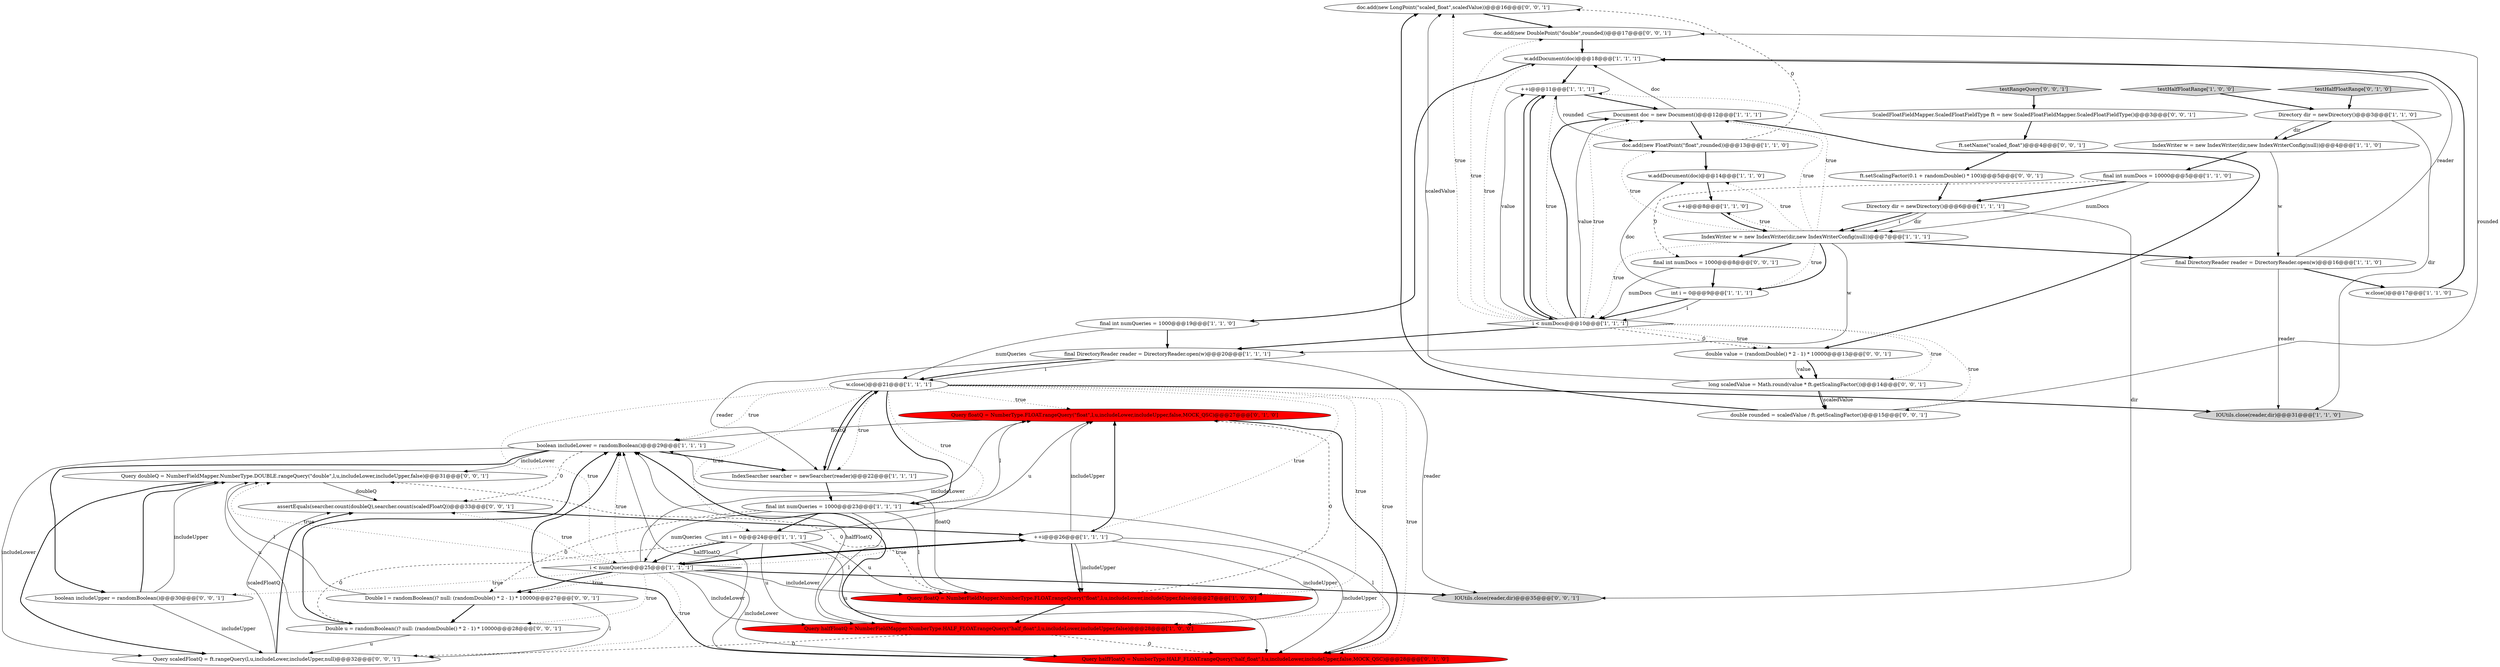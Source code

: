 digraph {
44 [style = filled, label = "doc.add(new LongPoint(\"scaled_float\",scaledValue))@@@16@@@['0', '0', '1']", fillcolor = white, shape = ellipse image = "AAA0AAABBB3BBB"];
30 [style = filled, label = "Query floatQ = NumberType.FLOAT.rangeQuery(\"float\",l,u,includeLower,includeUpper,false,MOCK_QSC)@@@27@@@['0', '1', '0']", fillcolor = red, shape = ellipse image = "AAA1AAABBB2BBB"];
20 [style = filled, label = "i < numQueries@@@25@@@['1', '1', '1']", fillcolor = white, shape = diamond image = "AAA0AAABBB1BBB"];
6 [style = filled, label = "++i@@@8@@@['1', '1', '0']", fillcolor = white, shape = ellipse image = "AAA0AAABBB1BBB"];
39 [style = filled, label = "Query doubleQ = NumberFieldMapper.NumberType.DOUBLE.rangeQuery(\"double\",l,u,includeLower,includeUpper,false)@@@31@@@['0', '0', '1']", fillcolor = white, shape = ellipse image = "AAA0AAABBB3BBB"];
43 [style = filled, label = "IOUtils.close(reader,dir)@@@35@@@['0', '0', '1']", fillcolor = lightgray, shape = ellipse image = "AAA0AAABBB3BBB"];
28 [style = filled, label = "testHalfFloatRange['0', '1', '0']", fillcolor = lightgray, shape = diamond image = "AAA0AAABBB2BBB"];
5 [style = filled, label = "final int numDocs = 10000@@@5@@@['1', '1', '0']", fillcolor = white, shape = ellipse image = "AAA0AAABBB1BBB"];
14 [style = filled, label = "int i = 0@@@24@@@['1', '1', '1']", fillcolor = white, shape = ellipse image = "AAA0AAABBB1BBB"];
47 [style = filled, label = "doc.add(new DoublePoint(\"double\",rounded))@@@17@@@['0', '0', '1']", fillcolor = white, shape = ellipse image = "AAA0AAABBB3BBB"];
0 [style = filled, label = "Document doc = new Document()@@@12@@@['1', '1', '1']", fillcolor = white, shape = ellipse image = "AAA0AAABBB1BBB"];
27 [style = filled, label = "++i@@@26@@@['1', '1', '1']", fillcolor = white, shape = ellipse image = "AAA0AAABBB1BBB"];
10 [style = filled, label = "boolean includeLower = randomBoolean()@@@29@@@['1', '1', '1']", fillcolor = white, shape = ellipse image = "AAA0AAABBB1BBB"];
8 [style = filled, label = "w.addDocument(doc)@@@18@@@['1', '1', '1']", fillcolor = white, shape = ellipse image = "AAA0AAABBB1BBB"];
34 [style = filled, label = "ft.setScalingFactor(0.1 + randomDouble() * 100)@@@5@@@['0', '0', '1']", fillcolor = white, shape = ellipse image = "AAA0AAABBB3BBB"];
41 [style = filled, label = "Double l = randomBoolean()? null: (randomDouble() * 2 - 1) * 10000@@@27@@@['0', '0', '1']", fillcolor = white, shape = ellipse image = "AAA0AAABBB3BBB"];
1 [style = filled, label = "final DirectoryReader reader = DirectoryReader.open(w)@@@16@@@['1', '1', '0']", fillcolor = white, shape = ellipse image = "AAA0AAABBB1BBB"];
22 [style = filled, label = "w.close()@@@17@@@['1', '1', '0']", fillcolor = white, shape = ellipse image = "AAA0AAABBB1BBB"];
31 [style = filled, label = "ScaledFloatFieldMapper.ScaledFloatFieldType ft = new ScaledFloatFieldMapper.ScaledFloatFieldType()@@@3@@@['0', '0', '1']", fillcolor = white, shape = ellipse image = "AAA0AAABBB3BBB"];
46 [style = filled, label = "boolean includeUpper = randomBoolean()@@@30@@@['0', '0', '1']", fillcolor = white, shape = ellipse image = "AAA0AAABBB3BBB"];
11 [style = filled, label = "w.close()@@@21@@@['1', '1', '1']", fillcolor = white, shape = ellipse image = "AAA0AAABBB1BBB"];
24 [style = filled, label = "Query floatQ = NumberFieldMapper.NumberType.FLOAT.rangeQuery(\"float\",l,u,includeLower,includeUpper,false)@@@27@@@['1', '0', '0']", fillcolor = red, shape = ellipse image = "AAA1AAABBB1BBB"];
29 [style = filled, label = "Query halfFloatQ = NumberType.HALF_FLOAT.rangeQuery(\"half_float\",l,u,includeLower,includeUpper,false,MOCK_QSC)@@@28@@@['0', '1', '0']", fillcolor = red, shape = ellipse image = "AAA1AAABBB2BBB"];
23 [style = filled, label = "IndexWriter w = new IndexWriter(dir,new IndexWriterConfig(null))@@@4@@@['1', '1', '0']", fillcolor = white, shape = ellipse image = "AAA0AAABBB1BBB"];
21 [style = filled, label = "testHalfFloatRange['1', '0', '0']", fillcolor = lightgray, shape = diamond image = "AAA0AAABBB1BBB"];
12 [style = filled, label = "IOUtils.close(reader,dir)@@@31@@@['1', '1', '0']", fillcolor = lightgray, shape = ellipse image = "AAA0AAABBB1BBB"];
9 [style = filled, label = "final int numQueries = 1000@@@19@@@['1', '1', '0']", fillcolor = white, shape = ellipse image = "AAA0AAABBB1BBB"];
18 [style = filled, label = "int i = 0@@@9@@@['1', '1', '1']", fillcolor = white, shape = ellipse image = "AAA0AAABBB1BBB"];
15 [style = filled, label = "final int numQueries = 1000@@@23@@@['1', '1', '1']", fillcolor = white, shape = ellipse image = "AAA0AAABBB1BBB"];
36 [style = filled, label = "Double u = randomBoolean()? null: (randomDouble() * 2 - 1) * 10000@@@28@@@['0', '0', '1']", fillcolor = white, shape = ellipse image = "AAA0AAABBB3BBB"];
4 [style = filled, label = "IndexWriter w = new IndexWriter(dir,new IndexWriterConfig(null))@@@7@@@['1', '1', '1']", fillcolor = white, shape = ellipse image = "AAA0AAABBB1BBB"];
2 [style = filled, label = "Directory dir = newDirectory()@@@3@@@['1', '1', '0']", fillcolor = white, shape = ellipse image = "AAA0AAABBB1BBB"];
7 [style = filled, label = "IndexSearcher searcher = newSearcher(reader)@@@22@@@['1', '1', '1']", fillcolor = white, shape = ellipse image = "AAA0AAABBB1BBB"];
38 [style = filled, label = "testRangeQuery['0', '0', '1']", fillcolor = lightgray, shape = diamond image = "AAA0AAABBB3BBB"];
3 [style = filled, label = "Directory dir = newDirectory()@@@6@@@['1', '1', '1']", fillcolor = white, shape = ellipse image = "AAA0AAABBB1BBB"];
32 [style = filled, label = "final int numDocs = 1000@@@8@@@['0', '0', '1']", fillcolor = white, shape = ellipse image = "AAA0AAABBB3BBB"];
40 [style = filled, label = "assertEquals(searcher.count(doubleQ),searcher.count(scaledFloatQ))@@@33@@@['0', '0', '1']", fillcolor = white, shape = ellipse image = "AAA0AAABBB3BBB"];
42 [style = filled, label = "Query scaledFloatQ = ft.rangeQuery(l,u,includeLower,includeUpper,null)@@@32@@@['0', '0', '1']", fillcolor = white, shape = ellipse image = "AAA0AAABBB3BBB"];
45 [style = filled, label = "double value = (randomDouble() * 2 - 1) * 10000@@@13@@@['0', '0', '1']", fillcolor = white, shape = ellipse image = "AAA0AAABBB3BBB"];
37 [style = filled, label = "double rounded = scaledValue / ft.getScalingFactor()@@@15@@@['0', '0', '1']", fillcolor = white, shape = ellipse image = "AAA0AAABBB3BBB"];
16 [style = filled, label = "Query halfFloatQ = NumberFieldMapper.NumberType.HALF_FLOAT.rangeQuery(\"half_float\",l,u,includeLower,includeUpper,false)@@@28@@@['1', '0', '0']", fillcolor = red, shape = ellipse image = "AAA1AAABBB1BBB"];
25 [style = filled, label = "++i@@@11@@@['1', '1', '1']", fillcolor = white, shape = ellipse image = "AAA0AAABBB1BBB"];
17 [style = filled, label = "final DirectoryReader reader = DirectoryReader.open(w)@@@20@@@['1', '1', '1']", fillcolor = white, shape = ellipse image = "AAA0AAABBB1BBB"];
33 [style = filled, label = "ft.setName(\"scaled_float\")@@@4@@@['0', '0', '1']", fillcolor = white, shape = ellipse image = "AAA0AAABBB3BBB"];
13 [style = filled, label = "i < numDocs@@@10@@@['1', '1', '1']", fillcolor = white, shape = diamond image = "AAA0AAABBB1BBB"];
26 [style = filled, label = "w.addDocument(doc)@@@14@@@['1', '1', '0']", fillcolor = white, shape = ellipse image = "AAA0AAABBB1BBB"];
19 [style = filled, label = "doc.add(new FloatPoint(\"float\",rounded))@@@13@@@['1', '1', '0']", fillcolor = white, shape = ellipse image = "AAA0AAABBB1BBB"];
35 [style = filled, label = "long scaledValue = Math.round(value * ft.getScalingFactor())@@@14@@@['0', '0', '1']", fillcolor = white, shape = ellipse image = "AAA0AAABBB3BBB"];
5->3 [style = bold, label=""];
4->18 [style = dotted, label="true"];
35->37 [style = solid, label="scaledValue"];
20->27 [style = dotted, label="true"];
20->41 [style = dotted, label="true"];
20->36 [style = dotted, label="true"];
36->42 [style = solid, label="u"];
24->30 [style = dashed, label="0"];
38->31 [style = bold, label=""];
30->10 [style = solid, label="floatQ"];
24->39 [style = dashed, label="0"];
3->4 [style = bold, label=""];
20->40 [style = dotted, label="true"];
30->29 [style = bold, label=""];
13->35 [style = dotted, label="true"];
3->4 [style = solid, label="i"];
18->13 [style = solid, label="i"];
20->27 [style = bold, label=""];
21->2 [style = bold, label=""];
22->8 [style = bold, label=""];
2->23 [style = bold, label=""];
13->45 [style = dashed, label="0"];
13->17 [style = bold, label=""];
20->42 [style = dotted, label="true"];
35->37 [style = bold, label=""];
20->24 [style = solid, label="includeLower"];
2->23 [style = solid, label="dir"];
15->16 [style = solid, label="l"];
20->43 [style = bold, label=""];
13->37 [style = dotted, label="true"];
15->30 [style = solid, label="l"];
20->30 [style = solid, label="includeLower"];
14->29 [style = solid, label="u"];
14->16 [style = solid, label="u"];
32->18 [style = bold, label=""];
11->15 [style = dotted, label="true"];
45->35 [style = bold, label=""];
44->47 [style = bold, label=""];
17->7 [style = solid, label="reader"];
0->8 [style = solid, label="doc"];
14->20 [style = bold, label=""];
1->8 [style = solid, label="reader"];
13->44 [style = dotted, label="true"];
11->7 [style = dotted, label="true"];
13->25 [style = bold, label=""];
7->11 [style = bold, label=""];
13->25 [style = dotted, label="true"];
0->19 [style = bold, label=""];
11->10 [style = dotted, label="true"];
27->30 [style = bold, label=""];
17->11 [style = solid, label="i"];
4->0 [style = dotted, label="true"];
46->39 [style = solid, label="includeUpper"];
27->29 [style = solid, label="includeUpper"];
23->1 [style = solid, label="w"];
11->14 [style = dotted, label="true"];
9->17 [style = bold, label=""];
4->18 [style = bold, label=""];
11->12 [style = bold, label=""];
27->30 [style = solid, label="includeUpper"];
46->39 [style = bold, label=""];
26->6 [style = bold, label=""];
2->12 [style = solid, label="dir"];
10->7 [style = bold, label=""];
42->40 [style = bold, label=""];
16->10 [style = solid, label="halfFloatQ"];
46->42 [style = solid, label="includeUpper"];
35->44 [style = solid, label="scaledValue"];
4->13 [style = dotted, label="true"];
5->32 [style = dashed, label="0"];
6->4 [style = bold, label=""];
20->41 [style = bold, label=""];
13->0 [style = dotted, label="true"];
19->26 [style = bold, label=""];
31->33 [style = bold, label=""];
20->10 [style = dotted, label="true"];
39->40 [style = solid, label="doubleQ"];
11->16 [style = dotted, label="true"];
10->39 [style = solid, label="includeLower"];
39->42 [style = bold, label=""];
27->20 [style = bold, label=""];
42->40 [style = solid, label="scaledFloatQ"];
11->24 [style = dotted, label="true"];
4->26 [style = dotted, label="true"];
13->0 [style = bold, label=""];
27->16 [style = solid, label="includeUpper"];
25->19 [style = solid, label="rounded"];
25->0 [style = bold, label=""];
13->45 [style = dotted, label="true"];
13->25 [style = solid, label="value"];
23->5 [style = bold, label=""];
15->14 [style = bold, label=""];
11->30 [style = dotted, label="true"];
0->45 [style = bold, label=""];
11->29 [style = dotted, label="true"];
16->42 [style = dashed, label="0"];
15->24 [style = solid, label="l"];
15->29 [style = solid, label="l"];
14->24 [style = solid, label="u"];
20->39 [style = dotted, label="true"];
15->41 [style = dashed, label="0"];
3->43 [style = solid, label="dir"];
11->20 [style = dotted, label="true"];
41->36 [style = bold, label=""];
11->27 [style = dotted, label="true"];
20->46 [style = dotted, label="true"];
10->40 [style = dashed, label="0"];
13->8 [style = dotted, label="true"];
41->39 [style = solid, label="l"];
40->27 [style = bold, label=""];
37->44 [style = bold, label=""];
5->4 [style = solid, label="numDocs"];
14->20 [style = solid, label="i"];
29->10 [style = bold, label=""];
29->10 [style = solid, label="halfFloatQ"];
10->42 [style = solid, label="includeLower"];
27->24 [style = bold, label=""];
4->1 [style = bold, label=""];
7->15 [style = bold, label=""];
3->4 [style = solid, label="dir"];
18->26 [style = solid, label="doc"];
4->19 [style = dotted, label="true"];
36->10 [style = bold, label=""];
9->11 [style = solid, label="numQueries"];
4->6 [style = dotted, label="true"];
41->42 [style = solid, label="l"];
47->8 [style = bold, label=""];
16->10 [style = bold, label=""];
25->13 [style = bold, label=""];
17->43 [style = solid, label="reader"];
10->46 [style = bold, label=""];
15->20 [style = solid, label="numQueries"];
4->25 [style = dotted, label="true"];
27->24 [style = solid, label="includeUpper"];
14->36 [style = dashed, label="0"];
11->15 [style = bold, label=""];
24->10 [style = solid, label="floatQ"];
1->22 [style = bold, label=""];
45->35 [style = solid, label="value"];
19->44 [style = dashed, label="0"];
24->16 [style = bold, label=""];
28->2 [style = bold, label=""];
37->47 [style = solid, label="rounded"];
4->17 [style = solid, label="w"];
20->16 [style = solid, label="includeLower"];
34->3 [style = bold, label=""];
1->12 [style = solid, label="reader"];
11->7 [style = bold, label=""];
14->30 [style = solid, label="u"];
8->9 [style = bold, label=""];
18->13 [style = bold, label=""];
16->29 [style = dashed, label="0"];
36->39 [style = solid, label="u"];
13->47 [style = dotted, label="true"];
33->34 [style = bold, label=""];
8->25 [style = bold, label=""];
20->29 [style = solid, label="includeLower"];
32->13 [style = solid, label="numDocs"];
4->32 [style = bold, label=""];
13->0 [style = solid, label="value"];
17->11 [style = bold, label=""];
}
